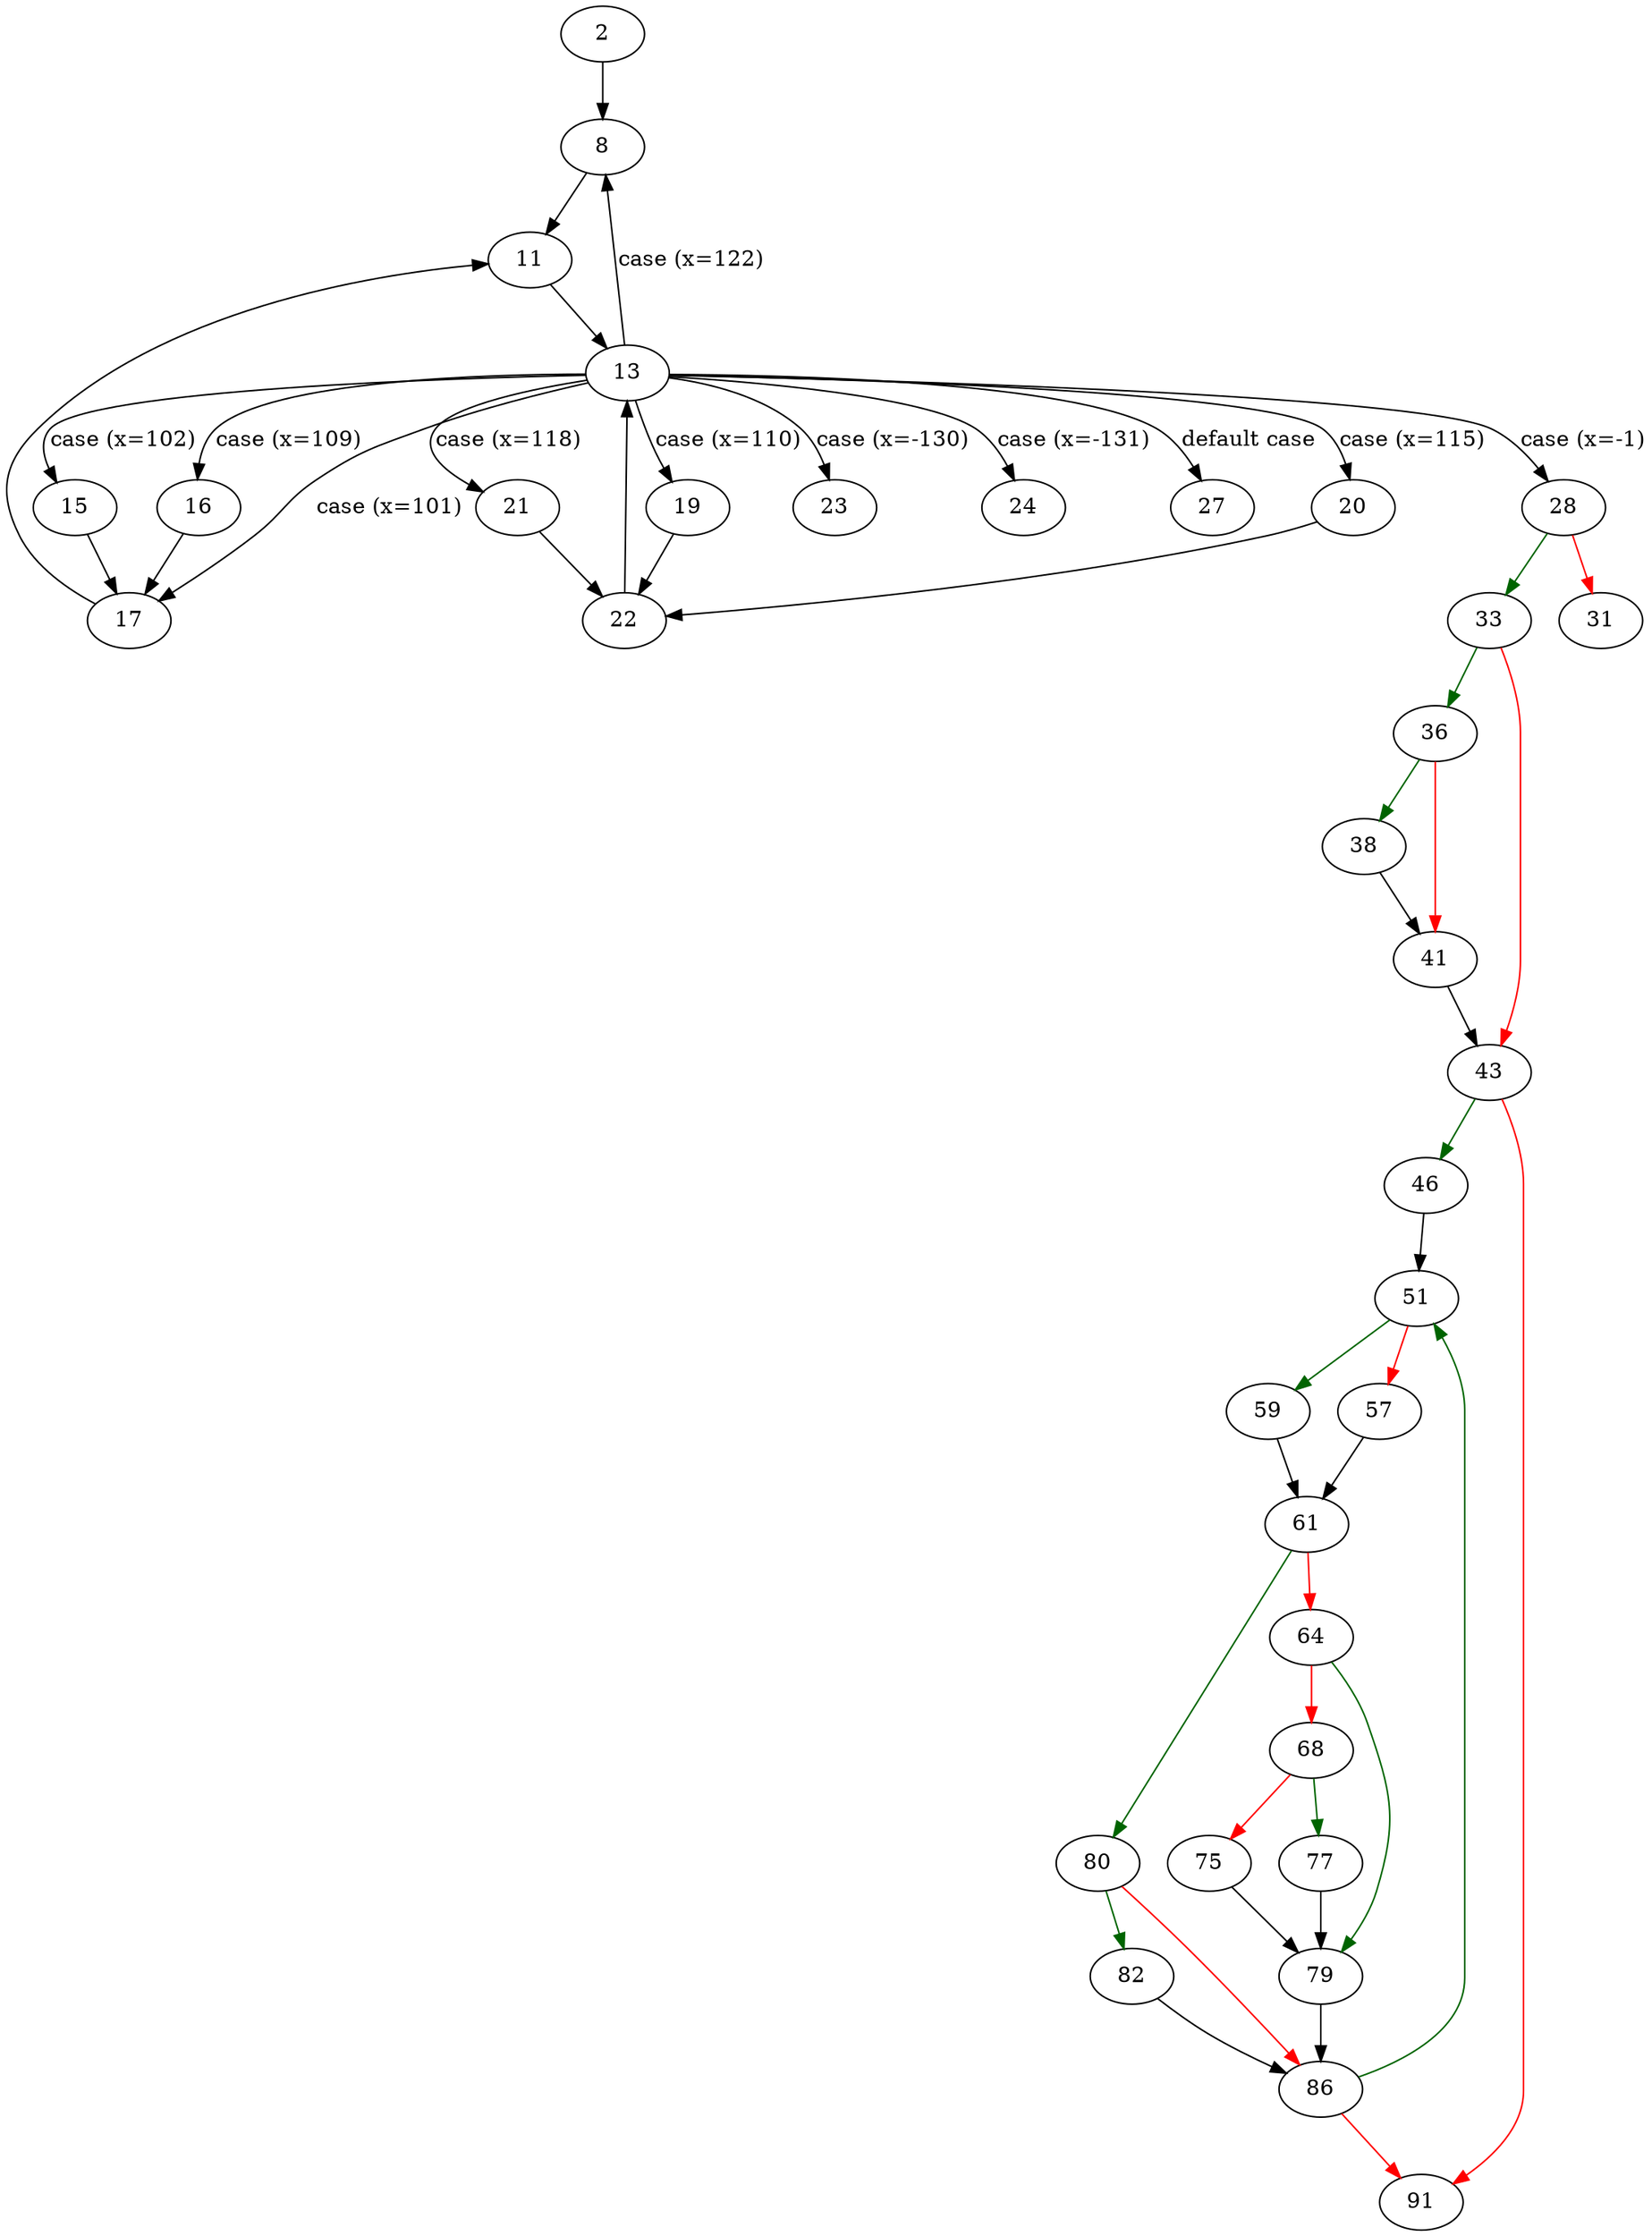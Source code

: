 strict digraph "main" {
	// Node definitions.
	2 [entry=true];
	8;
	11;
	13;
	28;
	17;
	15;
	16;
	19;
	20;
	21;
	23;
	24;
	27;
	22;
	33;
	31;
	36;
	43;
	38;
	41;
	46;
	91;
	51;
	59;
	57;
	61;
	80;
	64;
	79;
	68;
	77;
	75;
	86;
	82;

	// Edge definitions.
	2 -> 8;
	8 -> 11;
	11 -> 13;
	13 -> 8 [
		cond="case (x=122)"
		label="case (x=122)"
	];
	13 -> 28 [
		cond="case (x=-1)"
		label="case (x=-1)"
	];
	13 -> 17 [
		cond="case (x=101)"
		label="case (x=101)"
	];
	13 -> 15 [
		cond="case (x=102)"
		label="case (x=102)"
	];
	13 -> 16 [
		cond="case (x=109)"
		label="case (x=109)"
	];
	13 -> 19 [
		cond="case (x=110)"
		label="case (x=110)"
	];
	13 -> 20 [
		cond="case (x=115)"
		label="case (x=115)"
	];
	13 -> 21 [
		cond="case (x=118)"
		label="case (x=118)"
	];
	13 -> 23 [
		cond="case (x=-130)"
		label="case (x=-130)"
	];
	13 -> 24 [
		cond="case (x=-131)"
		label="case (x=-131)"
	];
	13 -> 27 [
		cond="default case"
		label="default case"
	];
	28 -> 33 [
		color=darkgreen
		cond=true
	];
	28 -> 31 [
		color=red
		cond=false
	];
	17 -> 11;
	15 -> 17;
	16 -> 17;
	19 -> 22;
	20 -> 22;
	21 -> 22;
	22 -> 13;
	33 -> 36 [
		color=darkgreen
		cond=true
	];
	33 -> 43 [
		color=red
		cond=false
	];
	36 -> 38 [
		color=darkgreen
		cond=true
	];
	36 -> 41 [
		color=red
		cond=false
	];
	43 -> 46 [
		color=darkgreen
		cond=true
	];
	43 -> 91 [
		color=red
		cond=false
	];
	38 -> 41;
	41 -> 43;
	46 -> 51;
	51 -> 59 [
		color=darkgreen
		cond=true
	];
	51 -> 57 [
		color=red
		cond=false
	];
	59 -> 61;
	57 -> 61;
	61 -> 80 [
		color=darkgreen
		cond=true
	];
	61 -> 64 [
		color=red
		cond=false
	];
	80 -> 86 [
		color=red
		cond=false
	];
	80 -> 82 [
		color=darkgreen
		cond=true
	];
	64 -> 79 [
		color=darkgreen
		cond=true
	];
	64 -> 68 [
		color=red
		cond=false
	];
	79 -> 86;
	68 -> 77 [
		color=darkgreen
		cond=true
	];
	68 -> 75 [
		color=red
		cond=false
	];
	77 -> 79;
	75 -> 79;
	86 -> 91 [
		color=red
		cond=false
	];
	86 -> 51 [
		color=darkgreen
		cond=true
	];
	82 -> 86;
}